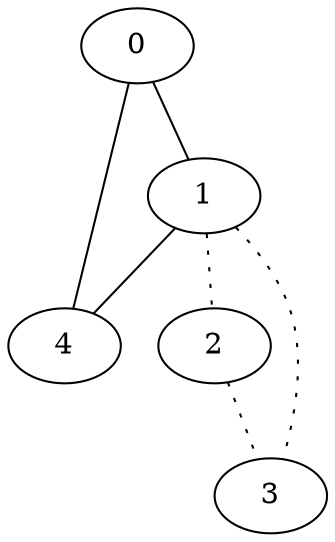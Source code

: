 graph {
a0 -- a1;
a0 -- a4;
a1 -- a2 [style=dotted];
a1 -- a3 [style=dotted];
a1 -- a4;
a2 -- a3 [style=dotted];
a0[label=0];
a1[label=1];
a2[label=2];
a3[label=3];
a4[label=4];
}
